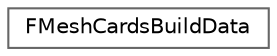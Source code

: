 digraph "Graphical Class Hierarchy"
{
 // INTERACTIVE_SVG=YES
 // LATEX_PDF_SIZE
  bgcolor="transparent";
  edge [fontname=Helvetica,fontsize=10,labelfontname=Helvetica,labelfontsize=10];
  node [fontname=Helvetica,fontsize=10,shape=box,height=0.2,width=0.4];
  rankdir="LR";
  Node0 [id="Node000000",label="FMeshCardsBuildData",height=0.2,width=0.4,color="grey40", fillcolor="white", style="filled",URL="$d4/dbe/classFMeshCardsBuildData.html",tooltip=" "];
}
